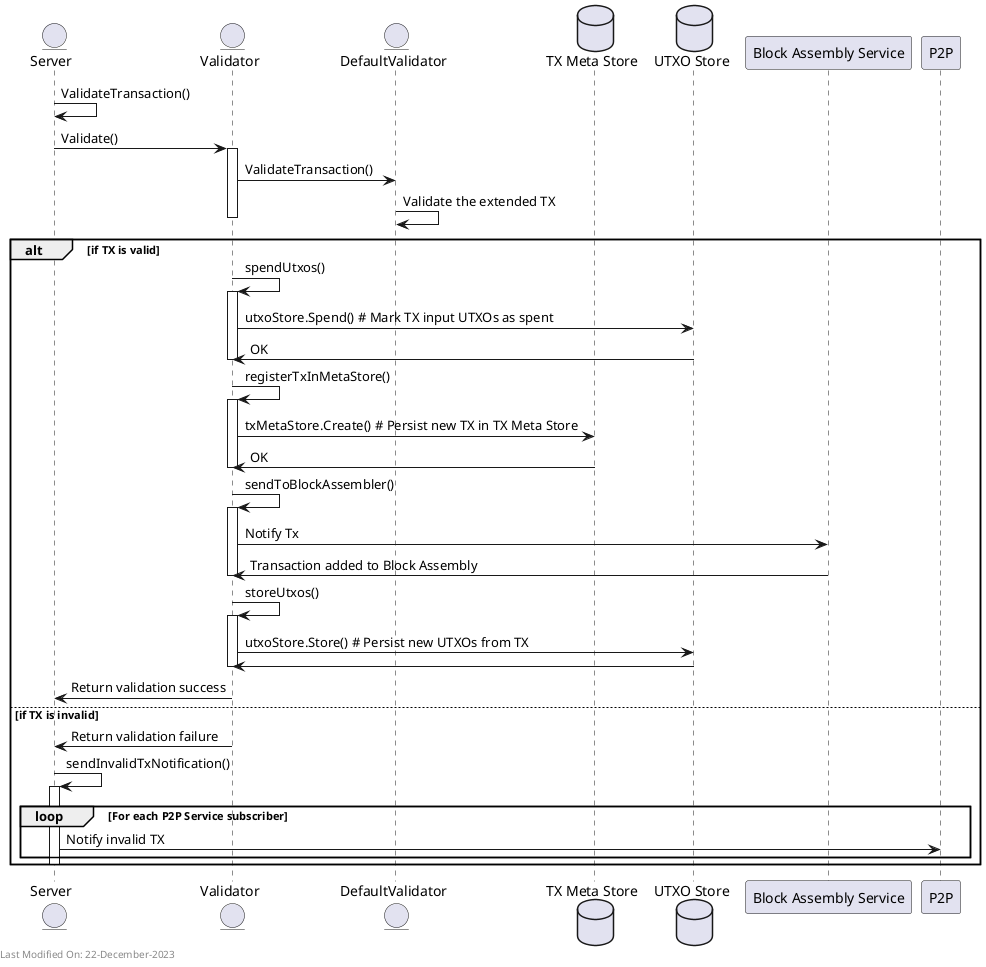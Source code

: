 @startuml
entity "Server" as Server
entity "Validator" as Validator
entity "DefaultValidator" as DefaultValidator
database "TX Meta Store" as TXMetaStore
database "UTXO Store" as UTXOStore
participant "Block Assembly Service" as BlockAssembly
participant P2P

Server -> Server: ValidateTransaction()
Server -> Validator: Validate()
activate Validator
Validator -> DefaultValidator: ValidateTransaction()

DefaultValidator -> DefaultValidator: Validate the extended TX

deactivate Validator

alt if TX is valid
    Validator -> Validator: spendUtxos()
    activate Validator
    Validator -> UTXOStore: utxoStore.Spend() # Mark TX input UTXOs as spent

    UTXOStore -> Validator: OK
    deactivate Validator

    Validator -> Validator: registerTxInMetaStore()
    activate Validator
    Validator -> TXMetaStore: txMetaStore.Create() # Persist new TX in TX Meta Store
    TXMetaStore -> Validator: OK

    deactivate Validator

    Validator -> Validator: sendToBlockAssembler()
    activate Validator
    Validator -> BlockAssembly: Notify Tx

    BlockAssembly -> Validator: Transaction added to Block Assembly
    deactivate Validator

    Validator -> Validator: storeUtxos()
    activate Validator

    Validator -> UTXOStore: utxoStore.Store() # Persist new UTXOs from TX
    UTXOStore -> Validator

    deactivate Validator

    Validator -> Server: Return validation success


else if TX is invalid
    Validator -> Server: Return validation failure

    Server -> Server: sendInvalidTxNotification()
    activate Server
    loop For each P2P Service subscriber
        Server -> P2P: Notify invalid TX
    end
    deactivate Server
end

left footer Last Modified On: 22-December-2023

@enduml
